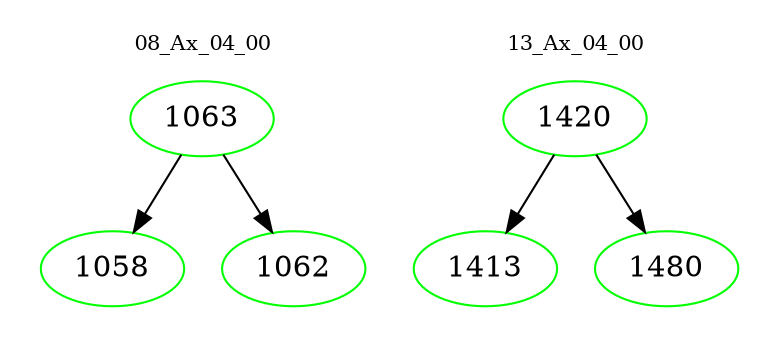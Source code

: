 digraph{
subgraph cluster_0 {
color = white
label = "08_Ax_04_00";
fontsize=10;
T0_1063 [label="1063", color="green"]
T0_1063 -> T0_1058 [color="black"]
T0_1058 [label="1058", color="green"]
T0_1063 -> T0_1062 [color="black"]
T0_1062 [label="1062", color="green"]
}
subgraph cluster_1 {
color = white
label = "13_Ax_04_00";
fontsize=10;
T1_1420 [label="1420", color="green"]
T1_1420 -> T1_1413 [color="black"]
T1_1413 [label="1413", color="green"]
T1_1420 -> T1_1480 [color="black"]
T1_1480 [label="1480", color="green"]
}
}

